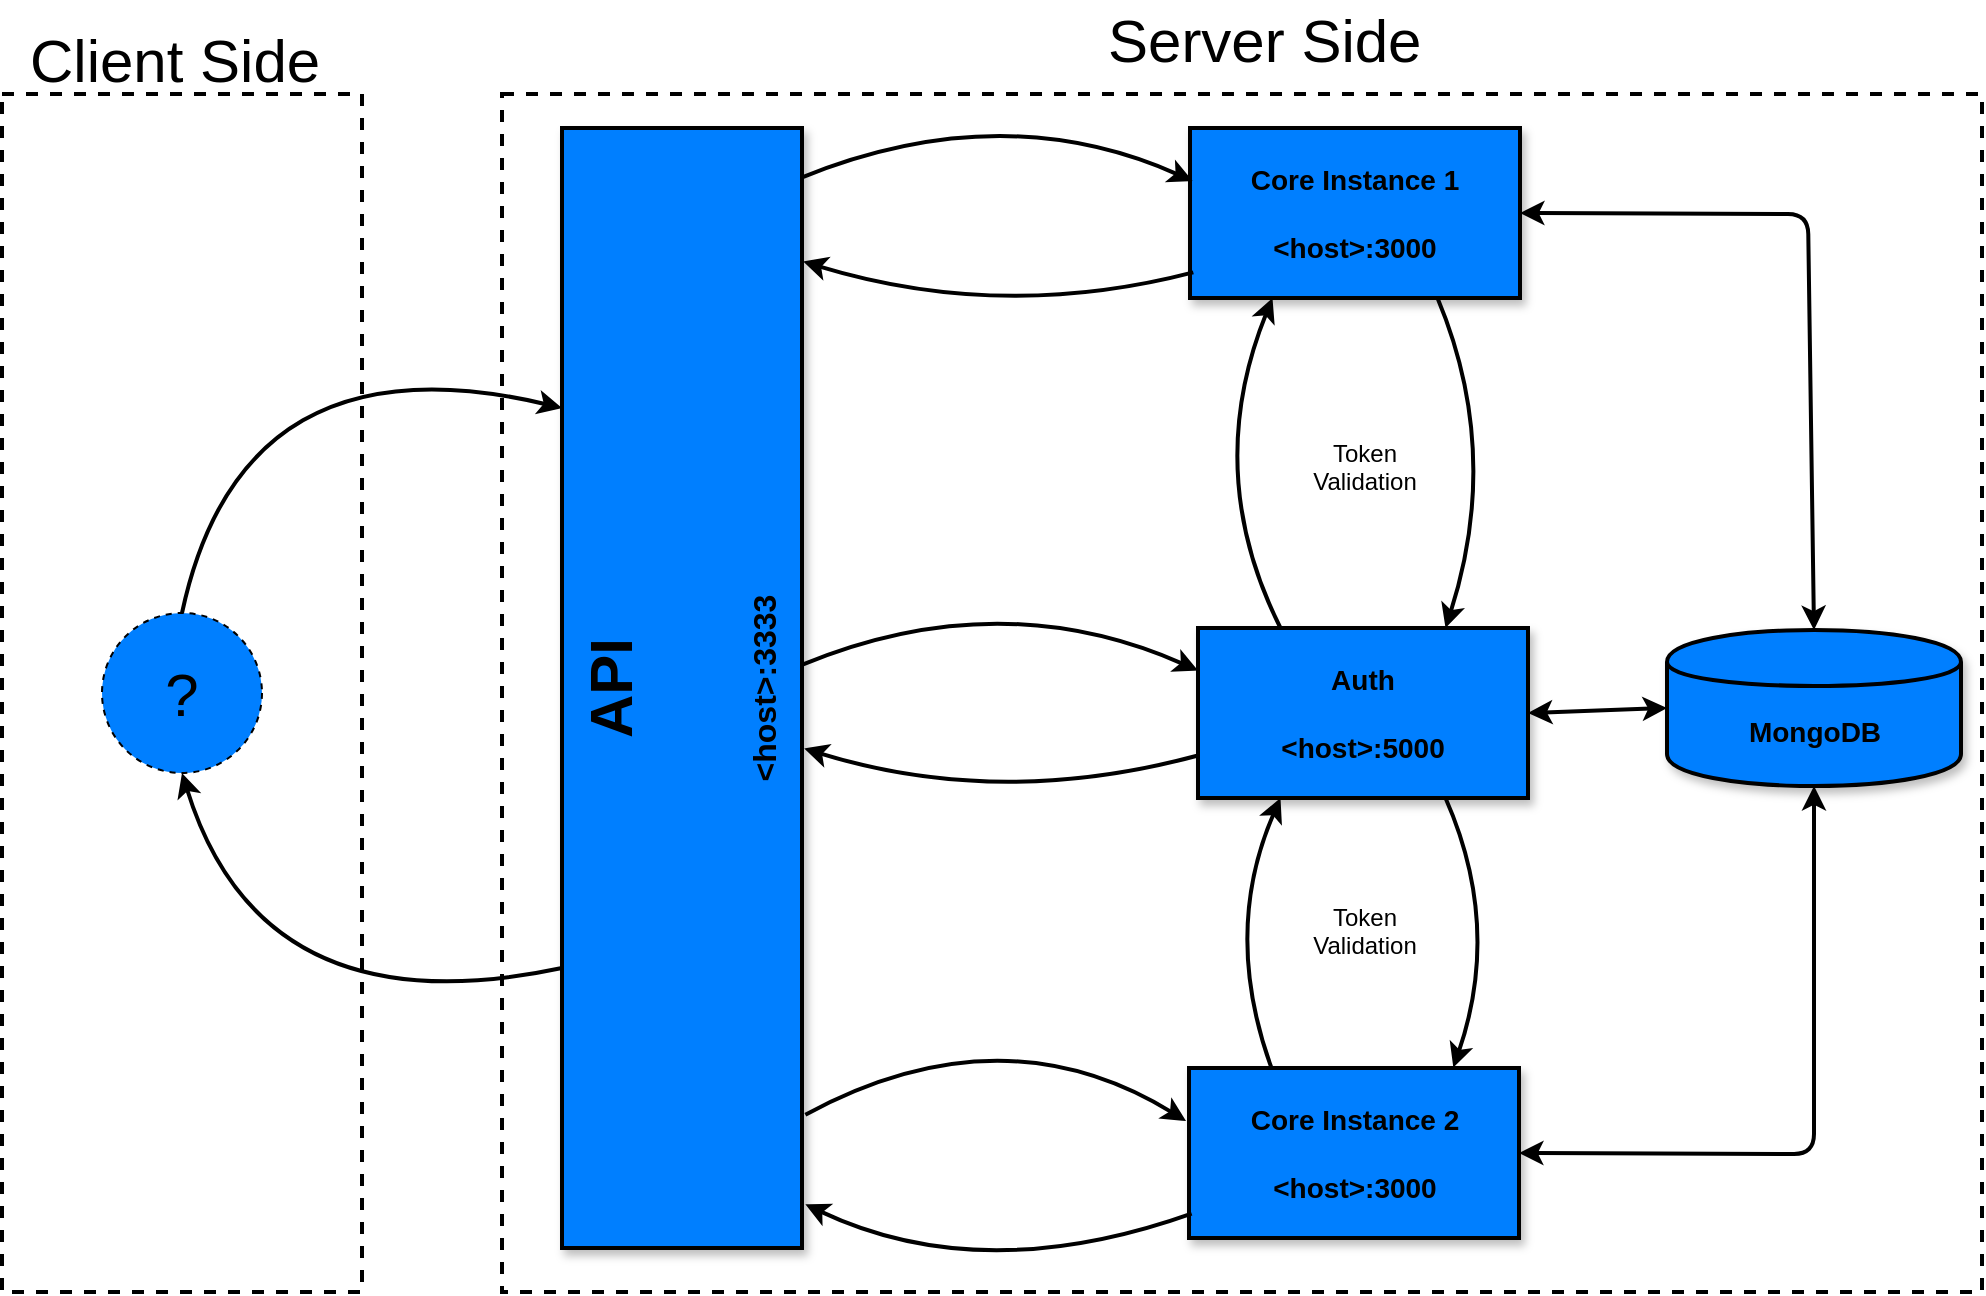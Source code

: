 <mxfile version="14.7.3" type="device"><diagram id="KQFQrUEfwK47Xpi9Bpll" name="Page-1"><mxGraphModel dx="1022" dy="772" grid="1" gridSize="10" guides="1" tooltips="1" connect="1" arrows="1" fold="1" page="0" pageScale="1" pageWidth="850" pageHeight="1100" math="0" shadow="0"><root><mxCell id="0"/><mxCell id="1" parent="0"/><mxCell id="Xgd_p4NA7PpRys2GaGWK-32" value="" style="rounded=0;whiteSpace=wrap;html=1;shadow=0;glass=0;comic=0;labelBackgroundColor=none;strokeWidth=2;fillColor=none;fontSize=30;dashed=1;perimeterSpacing=28;" parent="1" vertex="1"><mxGeometry x="970" y="161" width="740" height="599" as="geometry"/></mxCell><mxCell id="Xgd_p4NA7PpRys2GaGWK-1" value="&lt;div style=&quot;font-size: 14px&quot;&gt;Core Instance 1&lt;/div&gt;&lt;div style=&quot;font-size: 14px&quot;&gt;&lt;br&gt;&lt;/div&gt;&lt;div style=&quot;font-size: 14px&quot;&gt;&amp;lt;host&amp;gt;:3000&lt;br style=&quot;font-size: 14px&quot;&gt;&lt;/div&gt;" style="whiteSpace=wrap;html=1;strokeWidth=2;fillColor=#007FFF;strokeColor=#000000;fontColor=#000000;rounded=0;glass=0;comic=0;shadow=1;fontSize=14;fontStyle=1;labelBackgroundColor=none;labelBorderColor=none;imageAspect=1;absoluteArcSize=0;" parent="1" vertex="1"><mxGeometry x="1314" y="178" width="165" height="85" as="geometry"/></mxCell><mxCell id="Xgd_p4NA7PpRys2GaGWK-2" value="&lt;div style=&quot;font-size: 14px&quot;&gt;Core Instance 2&lt;/div&gt;&lt;div style=&quot;font-size: 14px&quot;&gt;&lt;br&gt;&lt;/div&gt;&lt;div style=&quot;font-size: 14px&quot;&gt;&amp;lt;host&amp;gt;:3000&lt;br style=&quot;font-size: 14px&quot;&gt;&lt;/div&gt;" style="whiteSpace=wrap;html=1;strokeWidth=2;fillColor=#007FFF;strokeColor=#000000;fontColor=#000000;rounded=0;glass=0;comic=0;shadow=1;fontSize=14;fontStyle=1;labelBackgroundColor=none;labelBorderColor=none;imageAspect=0;" parent="1" vertex="1"><mxGeometry x="1313.5" y="648" width="165" height="85" as="geometry"/></mxCell><mxCell id="Xgd_p4NA7PpRys2GaGWK-3" value="&lt;div&gt;Auth&lt;/div&gt;&lt;div&gt;&lt;br&gt;&lt;/div&gt;&lt;div&gt;&amp;lt;host&amp;gt;:5000&lt;br&gt;&lt;/div&gt;" style="whiteSpace=wrap;html=1;strokeWidth=2;fillColor=#007FFF;strokeColor=#000000;fontColor=#000000;rounded=0;glass=0;comic=0;shadow=1;fontSize=14;fontStyle=1;labelBackgroundColor=none;labelBorderColor=none;imageAspect=0;" parent="1" vertex="1"><mxGeometry x="1318" y="428" width="165" height="85" as="geometry"/></mxCell><mxCell id="Xgd_p4NA7PpRys2GaGWK-4" value="&lt;div&gt;API&lt;/div&gt;&lt;div&gt;&lt;br&gt;&lt;/div&gt;&lt;div&gt;&lt;font style=&quot;font-size: 16px&quot;&gt;&amp;lt;host&amp;gt;:3333&lt;/font&gt;&lt;br&gt;&lt;/div&gt;" style="rounded=0;whiteSpace=wrap;html=1;strokeWidth=2;fillColor=#007FFF;strokeColor=#000000;fontColor=#000000;glass=0;comic=0;shadow=1;fontSize=30;fontStyle=1;labelBackgroundColor=none;labelBorderColor=none;horizontal=0;verticalAlign=middle;" parent="1" vertex="1"><mxGeometry x="1000" y="178" width="120" height="560" as="geometry"/></mxCell><mxCell id="Xgd_p4NA7PpRys2GaGWK-6" value="" style="curved=1;endArrow=classic;html=1;entryX=0.008;entryY=0.312;entryDx=0;entryDy=0;entryPerimeter=0;exitX=0.995;exitY=0.002;exitDx=0;exitDy=0;exitPerimeter=0;shadow=0;comic=0;startSize=6;strokeWidth=2;" parent="1" target="Xgd_p4NA7PpRys2GaGWK-1" edge="1"><mxGeometry width="50" height="50" relative="1" as="geometry"><mxPoint x="1119.4" y="202.9" as="sourcePoint"/><mxPoint x="1230" y="202" as="targetPoint"/><Array as="points"><mxPoint x="1220" y="162"/></Array></mxGeometry></mxCell><mxCell id="Xgd_p4NA7PpRys2GaGWK-8" value="" style="curved=1;endArrow=classic;html=1;entryX=1.005;entryY=0.155;entryDx=0;entryDy=0;entryPerimeter=0;exitX=0.01;exitY=0.849;exitDx=0;exitDy=0;exitPerimeter=0;shadow=0;comic=0;startSize=6;strokeWidth=2;" parent="1" source="Xgd_p4NA7PpRys2GaGWK-1" edge="1"><mxGeometry width="50" height="50" relative="1" as="geometry"><mxPoint x="1228.3" y="251.585" as="sourcePoint"/><mxPoint x="1120.6" y="244.75" as="targetPoint"/><Array as="points"><mxPoint x="1220" y="275"/></Array></mxGeometry></mxCell><mxCell id="Xgd_p4NA7PpRys2GaGWK-10" value="" style="curved=1;endArrow=classic;html=1;entryX=0;entryY=0.25;entryDx=0;entryDy=0;exitX=0.995;exitY=0.002;exitDx=0;exitDy=0;exitPerimeter=0;shadow=0;comic=0;startSize=6;strokeWidth=2;" parent="1" target="Xgd_p4NA7PpRys2GaGWK-3" edge="1"><mxGeometry width="50" height="50" relative="1" as="geometry"><mxPoint x="1119.9" y="446.4" as="sourcePoint"/><mxPoint x="1230.5" y="445.5" as="targetPoint"/><Array as="points"><mxPoint x="1219" y="405.5"/></Array></mxGeometry></mxCell><mxCell id="Xgd_p4NA7PpRys2GaGWK-11" value="" style="curved=1;endArrow=classic;html=1;entryX=1.005;entryY=0.155;entryDx=0;entryDy=0;entryPerimeter=0;exitX=0;exitY=0.75;exitDx=0;exitDy=0;shadow=0;comic=0;startSize=6;strokeWidth=2;" parent="1" source="Xgd_p4NA7PpRys2GaGWK-3" edge="1"><mxGeometry width="50" height="50" relative="1" as="geometry"><mxPoint x="1231.35" y="493.665" as="sourcePoint"/><mxPoint x="1121.1" y="488.25" as="targetPoint"/><Array as="points"><mxPoint x="1219" y="518.5"/></Array></mxGeometry></mxCell><mxCell id="Xgd_p4NA7PpRys2GaGWK-12" value="" style="curved=1;endArrow=classic;html=1;entryX=-0.009;entryY=0.312;entryDx=0;entryDy=0;entryPerimeter=0;exitX=1.014;exitY=0.881;exitDx=0;exitDy=0;exitPerimeter=0;shadow=0;comic=0;startSize=6;strokeWidth=2;" parent="1" source="Xgd_p4NA7PpRys2GaGWK-4" target="Xgd_p4NA7PpRys2GaGWK-2" edge="1"><mxGeometry width="50" height="50" relative="1" as="geometry"><mxPoint x="1119.9" y="564.9" as="sourcePoint"/><mxPoint x="1230.5" y="564.0" as="targetPoint"/><Array as="points"><mxPoint x="1220" y="618"/></Array></mxGeometry></mxCell><mxCell id="Xgd_p4NA7PpRys2GaGWK-13" value="" style="curved=1;endArrow=classic;html=1;entryX=1.014;entryY=0.961;entryDx=0;entryDy=0;entryPerimeter=0;exitX=0.008;exitY=0.856;exitDx=0;exitDy=0;exitPerimeter=0;shadow=0;comic=0;startSize=6;strokeWidth=2;" parent="1" source="Xgd_p4NA7PpRys2GaGWK-2" target="Xgd_p4NA7PpRys2GaGWK-4" edge="1"><mxGeometry width="50" height="50" relative="1" as="geometry"><mxPoint x="1231.35" y="612.165" as="sourcePoint"/><mxPoint x="1121.1" y="606.75" as="targetPoint"/><Array as="points"><mxPoint x="1210" y="758"/></Array></mxGeometry></mxCell><mxCell id="Xgd_p4NA7PpRys2GaGWK-17" value="MongoDB" style="shape=cylinder;whiteSpace=wrap;html=1;boundedLbl=1;backgroundOutline=1;strokeWidth=2;fillColor=#007FFF;fontColor=#000000;fontSize=14;fontStyle=1;shadow=1;strokeColor=#000000;" parent="1" vertex="1"><mxGeometry x="1552.5" y="429" width="147" height="78" as="geometry"/></mxCell><mxCell id="Xgd_p4NA7PpRys2GaGWK-21" value="" style="curved=1;endArrow=classic;html=1;entryX=0.75;entryY=0;entryDx=0;entryDy=0;exitX=0.75;exitY=1;exitDx=0;exitDy=0;shadow=0;comic=0;startSize=6;strokeWidth=2;" parent="1" source="Xgd_p4NA7PpRys2GaGWK-1" target="Xgd_p4NA7PpRys2GaGWK-3" edge="1"><mxGeometry width="50" height="50" relative="1" as="geometry"><mxPoint x="1129.4" y="212.9" as="sourcePoint"/><mxPoint x="1324.18" y="214.52" as="targetPoint"/><Array as="points"><mxPoint x="1470" y="340"/></Array></mxGeometry></mxCell><mxCell id="Xgd_p4NA7PpRys2GaGWK-22" value="" style="curved=1;endArrow=classic;html=1;entryX=0.25;entryY=1;entryDx=0;entryDy=0;exitX=0.25;exitY=0;exitDx=0;exitDy=0;shadow=0;comic=0;startSize=6;strokeWidth=2;" parent="1" source="Xgd_p4NA7PpRys2GaGWK-3" target="Xgd_p4NA7PpRys2GaGWK-1" edge="1"><mxGeometry width="50" height="50" relative="1" as="geometry"><mxPoint x="1387.25" y="273" as="sourcePoint"/><mxPoint x="1386.5" y="438" as="targetPoint"/><Array as="points"><mxPoint x="1320" y="350"/></Array></mxGeometry></mxCell><mxCell id="Xgd_p4NA7PpRys2GaGWK-25" value="" style="curved=1;endArrow=classic;html=1;entryX=0.801;entryY=-0.003;entryDx=0;entryDy=0;exitX=0.75;exitY=1;exitDx=0;exitDy=0;entryPerimeter=0;shadow=0;comic=0;startSize=6;strokeWidth=2;" parent="1" source="Xgd_p4NA7PpRys2GaGWK-3" target="Xgd_p4NA7PpRys2GaGWK-2" edge="1"><mxGeometry width="50" height="50" relative="1" as="geometry"><mxPoint x="1373.75" y="500" as="sourcePoint"/><mxPoint x="1373.0" y="665" as="targetPoint"/><Array as="points"><mxPoint x="1470" y="577"/></Array></mxGeometry></mxCell><mxCell id="Xgd_p4NA7PpRys2GaGWK-26" value="" style="curved=1;endArrow=classic;html=1;entryX=0.25;entryY=1;entryDx=0;entryDy=0;exitX=0.25;exitY=0;exitDx=0;exitDy=0;shadow=0;comic=0;startSize=6;strokeWidth=2;" parent="1" source="Xgd_p4NA7PpRys2GaGWK-2" target="Xgd_p4NA7PpRys2GaGWK-3" edge="1"><mxGeometry width="50" height="50" relative="1" as="geometry"><mxPoint x="1333" y="665" as="sourcePoint"/><mxPoint x="1331.25" y="500" as="targetPoint"/><Array as="points"><mxPoint x="1330" y="580"/></Array></mxGeometry></mxCell><mxCell id="Xgd_p4NA7PpRys2GaGWK-27" value="" style="endArrow=classic;startArrow=classic;html=1;entryX=0;entryY=0.5;entryDx=0;entryDy=0;exitX=1;exitY=0.5;exitDx=0;exitDy=0;shadow=0;comic=0;startSize=6;strokeWidth=2;" parent="1" source="Xgd_p4NA7PpRys2GaGWK-3" target="Xgd_p4NA7PpRys2GaGWK-17" edge="1"><mxGeometry width="50" height="50" relative="1" as="geometry"><mxPoint x="1470" y="440" as="sourcePoint"/><mxPoint x="1520" y="390" as="targetPoint"/></mxGeometry></mxCell><mxCell id="Xgd_p4NA7PpRys2GaGWK-28" value="" style="endArrow=classic;startArrow=classic;html=1;entryX=0.5;entryY=0;entryDx=0;entryDy=0;exitX=1;exitY=0.5;exitDx=0;exitDy=0;shadow=0;comic=0;startSize=6;strokeWidth=2;" parent="1" source="Xgd_p4NA7PpRys2GaGWK-1" target="Xgd_p4NA7PpRys2GaGWK-17" edge="1"><mxGeometry width="50" height="50" relative="1" as="geometry"><mxPoint x="1406.5" y="478" as="sourcePoint"/><mxPoint x="1603" y="478" as="targetPoint"/><Array as="points"><mxPoint x="1623" y="221"/></Array></mxGeometry></mxCell><mxCell id="Xgd_p4NA7PpRys2GaGWK-29" value="" style="endArrow=classic;startArrow=classic;html=1;entryX=0.5;entryY=1;entryDx=0;entryDy=0;exitX=1;exitY=0.5;exitDx=0;exitDy=0;shadow=0;comic=0;startSize=6;strokeWidth=2;" parent="1" source="Xgd_p4NA7PpRys2GaGWK-2" target="Xgd_p4NA7PpRys2GaGWK-17" edge="1"><mxGeometry width="50" height="50" relative="1" as="geometry"><mxPoint x="1428.5" y="530.5" as="sourcePoint"/><mxPoint x="1653" y="738" as="targetPoint"/><Array as="points"><mxPoint x="1626" y="691"/></Array></mxGeometry></mxCell><mxCell id="Xgd_p4NA7PpRys2GaGWK-30" value="&lt;div&gt;Token&lt;/div&gt;&lt;div align=&quot;center&quot;&gt;Validation&lt;br&gt;&lt;/div&gt;" style="text;html=1;resizable=0;points=[];autosize=1;align=center;verticalAlign=top;spacingTop=-4;fillColor=none;" parent="1" vertex="1"><mxGeometry x="1365.5" y="330.5" width="70" height="30" as="geometry"/></mxCell><mxCell id="Xgd_p4NA7PpRys2GaGWK-31" value="&lt;div&gt;Token&lt;/div&gt;&lt;div align=&quot;center&quot;&gt;Validation&lt;br&gt;&lt;/div&gt;" style="text;html=1;resizable=0;points=[];autosize=1;align=center;verticalAlign=top;spacingTop=-4;fillColor=none;" parent="1" vertex="1"><mxGeometry x="1365.5" y="563" width="70" height="30" as="geometry"/></mxCell><mxCell id="Xgd_p4NA7PpRys2GaGWK-33" value="Server Side" style="text;html=1;resizable=0;points=[];autosize=1;align=left;verticalAlign=top;spacingTop=-4;fontSize=30;fontColor=#000000;" parent="1" vertex="1"><mxGeometry x="1271" y="114" width="170" height="40" as="geometry"/></mxCell><mxCell id="Xgd_p4NA7PpRys2GaGWK-34" value="" style="rounded=0;whiteSpace=wrap;html=1;shadow=0;glass=0;comic=0;labelBackgroundColor=none;strokeWidth=2;fillColor=none;fontSize=30;dashed=1;perimeterSpacing=28;" parent="1" vertex="1"><mxGeometry x="720" y="161" width="180" height="599" as="geometry"/></mxCell><mxCell id="Xgd_p4NA7PpRys2GaGWK-35" value="Client Side" style="text;html=1;resizable=0;points=[];autosize=1;align=left;verticalAlign=top;spacingTop=-4;fontSize=30;fontColor=#000000;" parent="1" vertex="1"><mxGeometry x="732" y="124" width="160" height="40" as="geometry"/></mxCell><mxCell id="Xgd_p4NA7PpRys2GaGWK-36" value="?" style="ellipse;whiteSpace=wrap;html=1;aspect=fixed;rounded=0;shadow=0;glass=0;dashed=1;comic=0;labelBackgroundColor=none;strokeColor=#000000;strokeWidth=1;fillColor=#007FFF;gradientColor=none;fontSize=30;fontColor=#000000;" parent="1" vertex="1"><mxGeometry x="770" y="420.5" width="80" height="80" as="geometry"/></mxCell><mxCell id="Xgd_p4NA7PpRys2GaGWK-39" value="" style="curved=1;endArrow=classic;html=1;exitX=0.5;exitY=0;exitDx=0;exitDy=0;shadow=0;comic=0;startSize=6;strokeWidth=2;entryX=0;entryY=0.25;entryDx=0;entryDy=0;" parent="1" source="Xgd_p4NA7PpRys2GaGWK-36" target="Xgd_p4NA7PpRys2GaGWK-4" edge="1"><mxGeometry width="50" height="50" relative="1" as="geometry"><mxPoint x="801.4" y="395.9" as="sourcePoint"/><mxPoint x="999" y="345" as="targetPoint"/><Array as="points"><mxPoint x="840" y="280"/></Array></mxGeometry></mxCell><mxCell id="Xgd_p4NA7PpRys2GaGWK-40" value="" style="curved=1;endArrow=classic;html=1;entryX=0.5;entryY=1;entryDx=0;entryDy=0;exitX=0;exitY=0.75;exitDx=0;exitDy=0;shadow=0;comic=0;startSize=6;strokeWidth=2;" parent="1" source="Xgd_p4NA7PpRys2GaGWK-4" target="Xgd_p4NA7PpRys2GaGWK-36" edge="1"><mxGeometry width="50" height="50" relative="1" as="geometry"><mxPoint x="988.85" y="553.165" as="sourcePoint"/><mxPoint x="795.1" y="547.75" as="targetPoint"/><Array as="points"><mxPoint x="850" y="630"/></Array></mxGeometry></mxCell></root></mxGraphModel></diagram></mxfile>